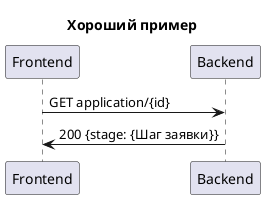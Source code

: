 'хороший пример
@startuml Хороший пример

title Хороший пример

participant Frontend
participant Backend

Frontend -> Backend: GET application/{id}
Backend -> Frontend: 200 {stage: {Шаг заявки}}

@enduml


'плохой пример
@startuml Плохой пример
title Плохой пример
participant Frontend
participant Backend
Frontend -> Backend: GET application/{id}
Backend -> Frontend: 200 {stage: {Шаг заявки}}
@enduml



